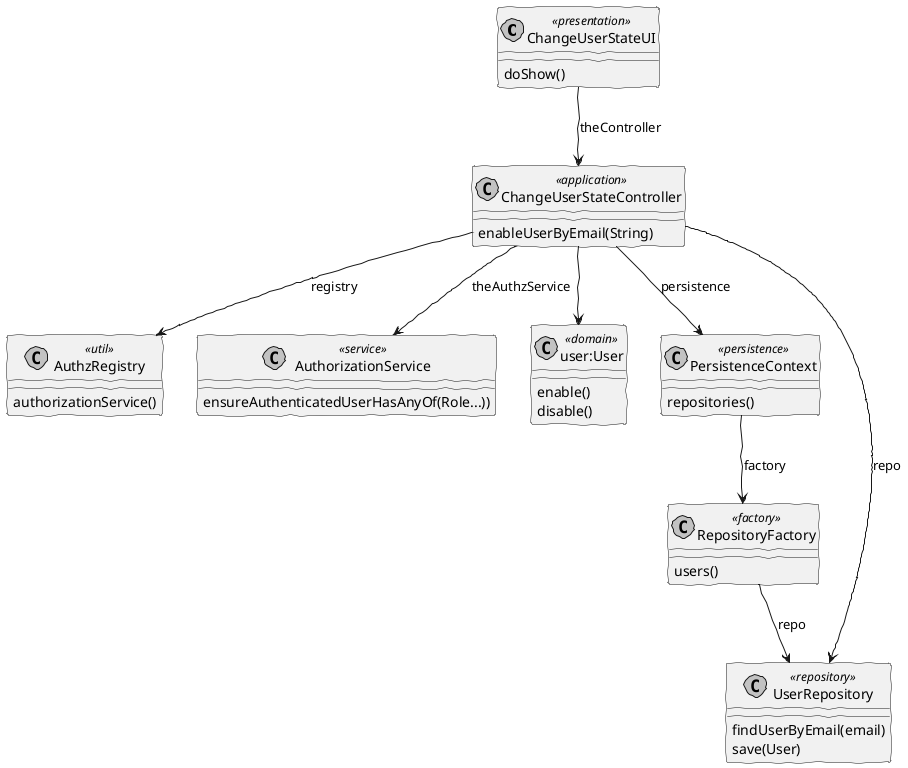 @startuml
'http://plantuml.com/skinparam.html
skinparam handwritten true
skinparam monochrome true
skinparam packageStyle rect
skinparam defaultFontName FG Virgil
skinparam shadowing false

class ChangeUserStateUI <<presentation>>
class ChangeUserStateController <<application>>
class AuthzRegistry <<util>>
class AuthorizationService <<service>>
class "user:User" <<domain>>
class PersistenceContext  <<persistence>>
class RepositoryFactory  <<factory>>
class UserRepository <<repository>>

ChangeUserStateUI --> ChangeUserStateController : theController
ChangeUserStateController --> UserRepository: repo
ChangeUserStateController --> AuthorizationService: theAuthzService
ChangeUserStateController --> PersistenceContext: persistence
ChangeUserStateController --> "user:User"
PersistenceContext --> RepositoryFactory: factory
RepositoryFactory --> UserRepository: repo
ChangeUserStateController --> AuthzRegistry: registry

ChangeUserStateUI : doShow()
ChangeUserStateController : enableUserByEmail(String)
AuthzRegistry : authorizationService()
AuthorizationService : ensureAuthenticatedUserHasAnyOf(Role...))
PersistenceContext : repositories()
RepositoryFactory : users()
"user:User" : enable()
"user:User" : disable()
UserRepository : findUserByEmail(email)
UserRepository : save(User)

@enduml
